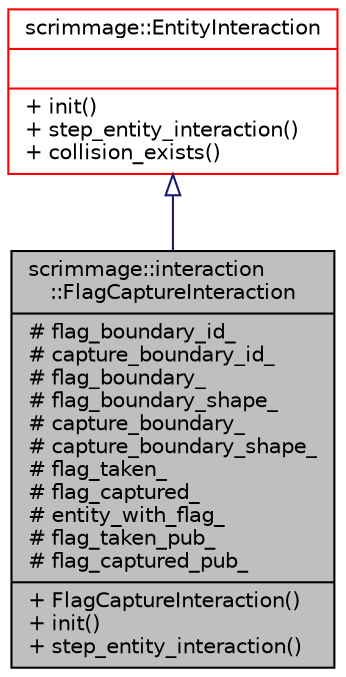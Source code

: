 digraph "scrimmage::interaction::FlagCaptureInteraction"
{
 // LATEX_PDF_SIZE
  edge [fontname="Helvetica",fontsize="10",labelfontname="Helvetica",labelfontsize="10"];
  node [fontname="Helvetica",fontsize="10",shape=record];
  Node1 [label="{scrimmage::interaction\l::FlagCaptureInteraction\n|# flag_boundary_id_\l# capture_boundary_id_\l# flag_boundary_\l# flag_boundary_shape_\l# capture_boundary_\l# capture_boundary_shape_\l# flag_taken_\l# flag_captured_\l# entity_with_flag_\l# flag_taken_pub_\l# flag_captured_pub_\l|+ FlagCaptureInteraction()\l+ init()\l+ step_entity_interaction()\l}",height=0.2,width=0.4,color="black", fillcolor="grey75", style="filled", fontcolor="black",tooltip=" "];
  Node2 -> Node1 [dir="back",color="midnightblue",fontsize="10",style="solid",arrowtail="onormal",fontname="Helvetica"];
  Node2 [label="{scrimmage::EntityInteraction\n||+ init()\l+ step_entity_interaction()\l+ collision_exists()\l}",height=0.2,width=0.4,color="red", fillcolor="white", style="filled",URL="$classscrimmage_1_1EntityInteraction.html",tooltip=" "];
}
